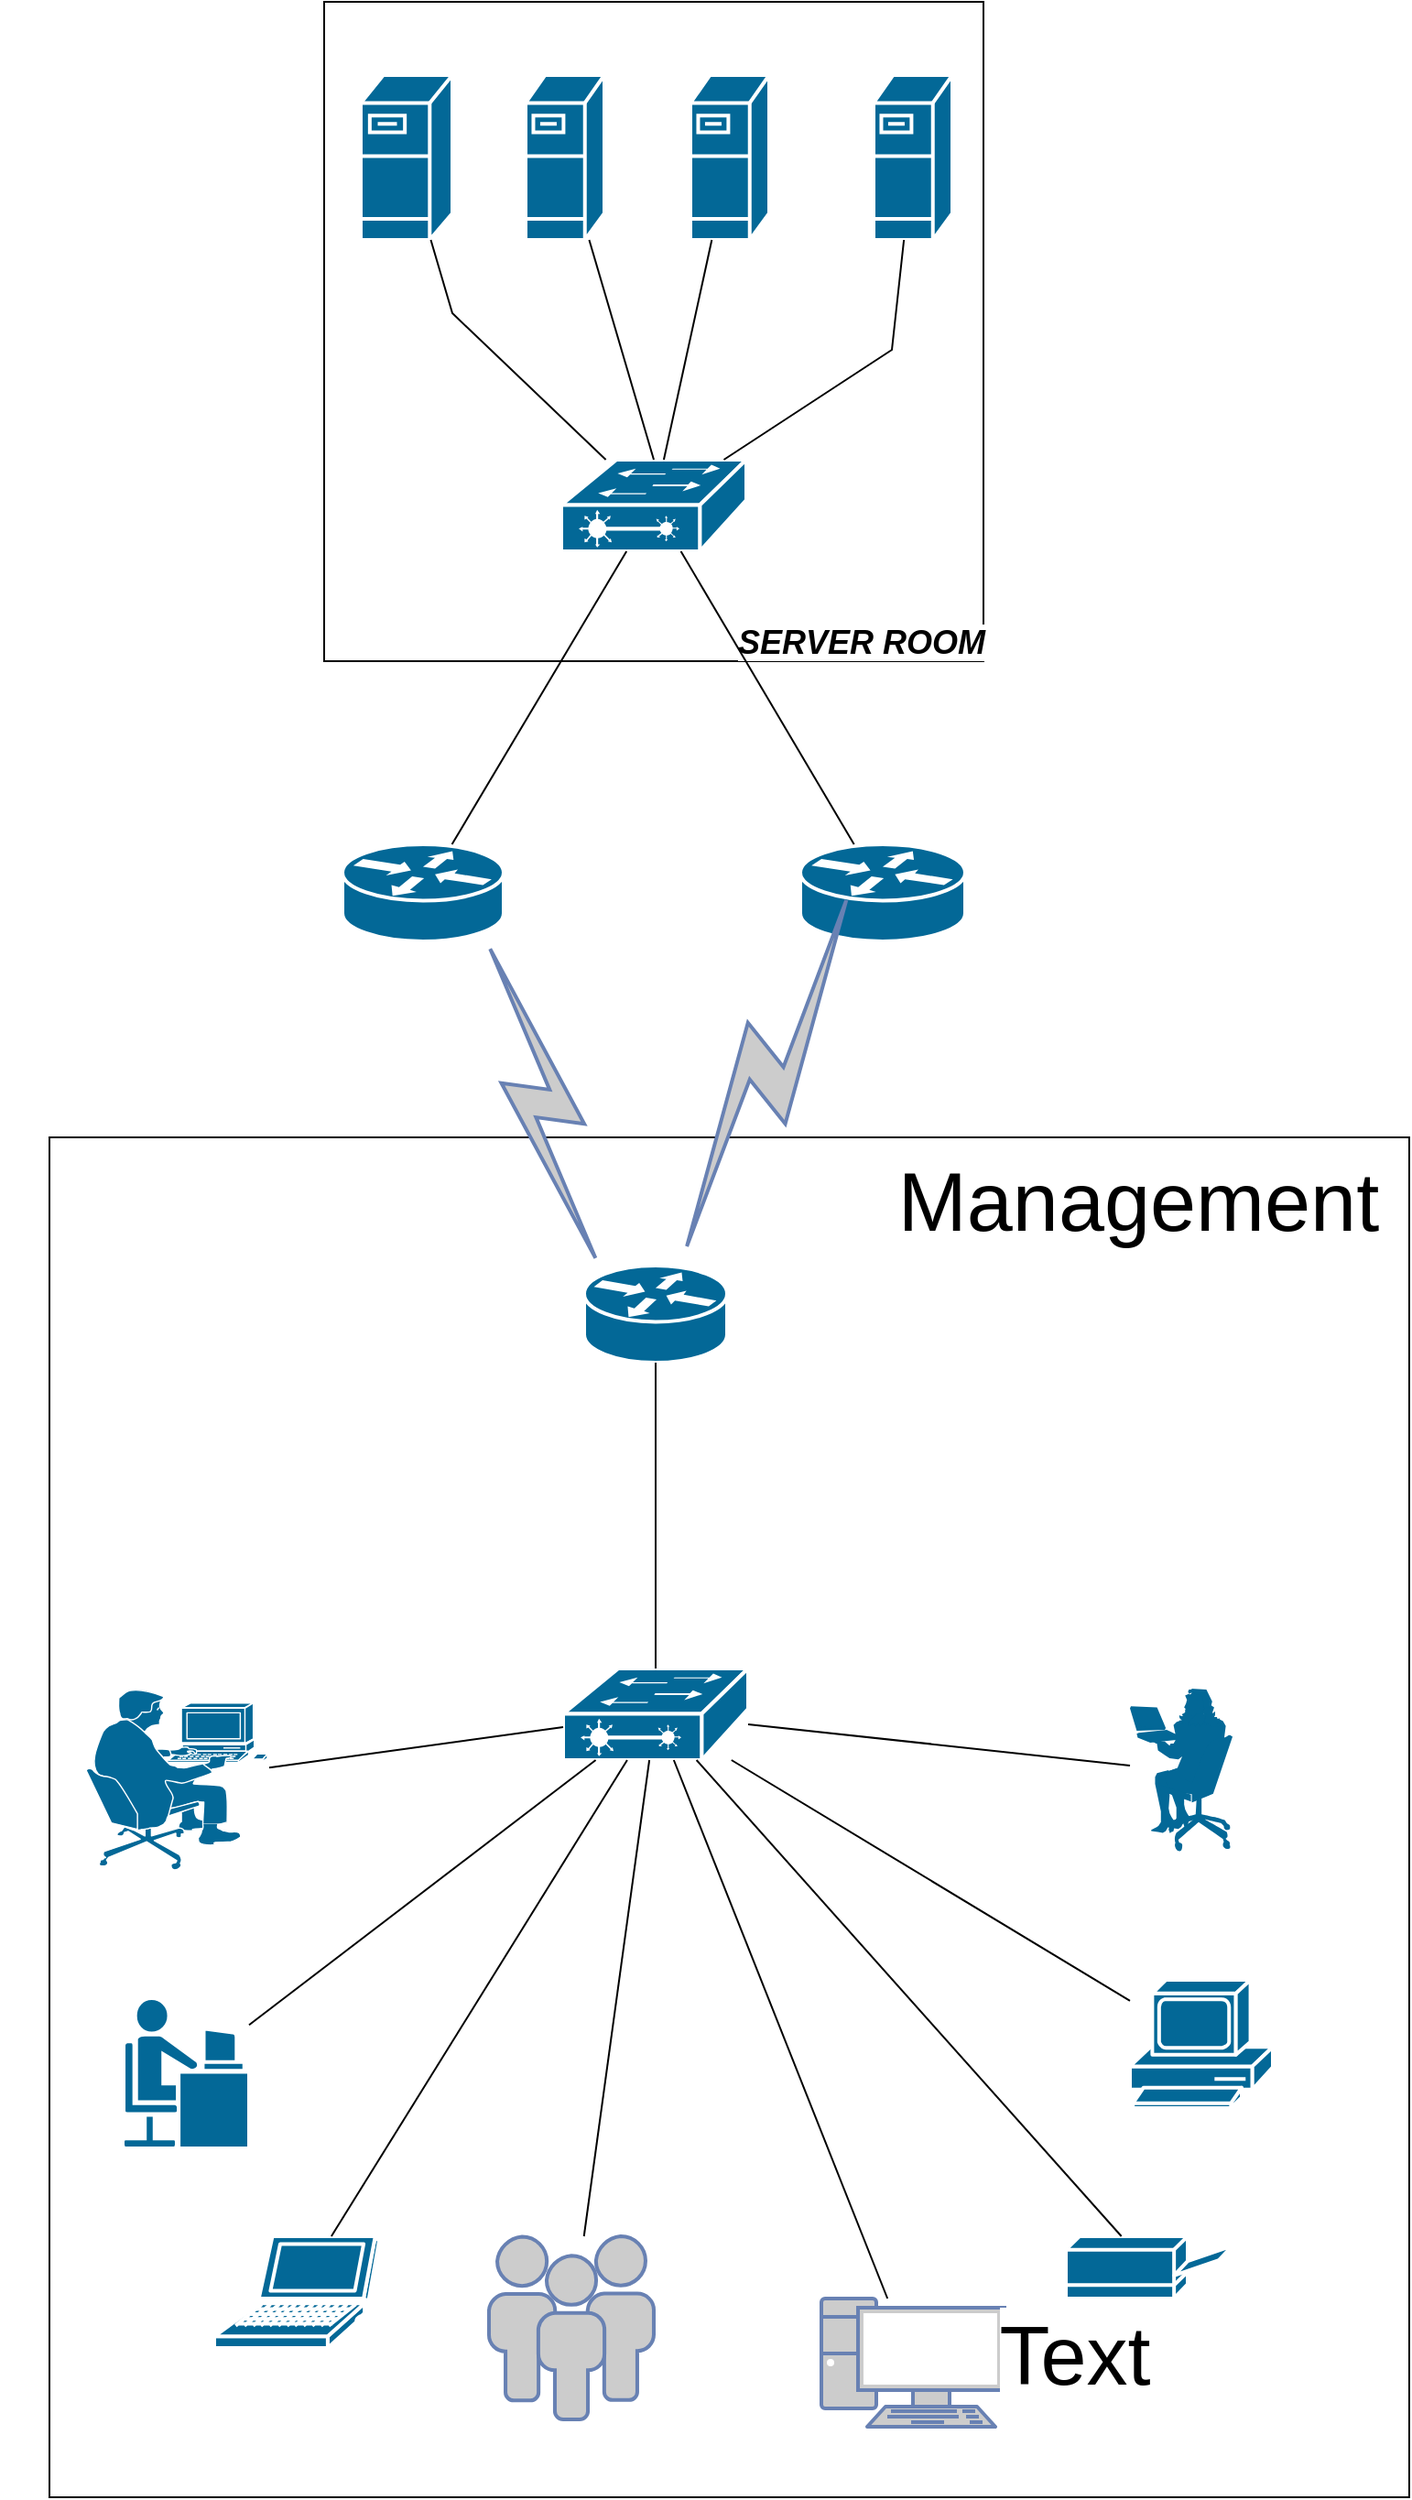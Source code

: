 <mxfile version="16.6.5" type="device"><diagram id="I0W5fS5LRaxKxFZAML5S" name="Page-1"><mxGraphModel dx="1670" dy="3624" grid="1" gridSize="10" guides="1" tooltips="1" connect="1" arrows="1" fold="1" page="1" pageScale="1" pageWidth="827" pageHeight="1169" math="0" shadow="0"><root><mxCell id="0"/><mxCell id="1" parent="0"/><mxCell id="aA224XG_lAUqw9ENQd_d-1" value="" style="whiteSpace=wrap;html=1;aspect=fixed;fontStyle=3;labelBackgroundColor=#FFFFFF;" vertex="1" parent="1"><mxGeometry x="1340" y="-2090" width="360" height="360" as="geometry"/></mxCell><mxCell id="aA224XG_lAUqw9ENQd_d-3" value="" style="shape=mxgraph.cisco.servers.fileserver;sketch=0;html=1;pointerEvents=1;dashed=0;fillColor=#036897;strokeColor=#ffffff;strokeWidth=2;verticalLabelPosition=bottom;verticalAlign=top;align=center;outlineConnect=0;" vertex="1" parent="1"><mxGeometry x="1360" y="-2050" width="50" height="90" as="geometry"/></mxCell><mxCell id="aA224XG_lAUqw9ENQd_d-4" value="" style="shape=mxgraph.cisco.servers.fileserver;sketch=0;html=1;pointerEvents=1;dashed=0;fillColor=#036897;strokeColor=#ffffff;strokeWidth=2;verticalLabelPosition=bottom;verticalAlign=top;align=center;outlineConnect=0;" vertex="1" parent="1"><mxGeometry x="1450" y="-2050" width="43" height="90" as="geometry"/></mxCell><mxCell id="aA224XG_lAUqw9ENQd_d-5" value="" style="shape=mxgraph.cisco.servers.fileserver;sketch=0;html=1;pointerEvents=1;dashed=0;fillColor=#036897;strokeColor=#ffffff;strokeWidth=2;verticalLabelPosition=bottom;verticalAlign=top;align=center;outlineConnect=0;" vertex="1" parent="1"><mxGeometry x="1540" y="-2050" width="43" height="90" as="geometry"/></mxCell><mxCell id="aA224XG_lAUqw9ENQd_d-6" value="" style="shape=mxgraph.cisco.servers.fileserver;sketch=0;html=1;pointerEvents=1;dashed=0;fillColor=#036897;strokeColor=#ffffff;strokeWidth=2;verticalLabelPosition=bottom;verticalAlign=top;align=center;outlineConnect=0;" vertex="1" parent="1"><mxGeometry x="1640" y="-2050" width="43" height="90" as="geometry"/></mxCell><mxCell id="aA224XG_lAUqw9ENQd_d-7" value="" style="shape=mxgraph.cisco.switches.layer_2_remote_switch;sketch=0;html=1;pointerEvents=1;dashed=0;fillColor=#036897;strokeColor=#ffffff;strokeWidth=2;verticalLabelPosition=bottom;verticalAlign=top;align=center;outlineConnect=0;" vertex="1" parent="1"><mxGeometry x="1469.5" y="-1840" width="101" height="50" as="geometry"/></mxCell><mxCell id="aA224XG_lAUqw9ENQd_d-8" value="" style="endArrow=none;html=1;rounded=0;" edge="1" parent="1" source="aA224XG_lAUqw9ENQd_d-3" target="aA224XG_lAUqw9ENQd_d-7"><mxGeometry width="50" height="50" relative="1" as="geometry"><mxPoint x="1220" y="-1810" as="sourcePoint"/><mxPoint x="1260" y="-1860" as="targetPoint"/><Array as="points"><mxPoint x="1410" y="-1920"/></Array></mxGeometry></mxCell><mxCell id="aA224XG_lAUqw9ENQd_d-9" value="" style="endArrow=none;html=1;rounded=0;exitX=0.5;exitY=0;exitDx=0;exitDy=0;exitPerimeter=0;" edge="1" parent="1" source="aA224XG_lAUqw9ENQd_d-7" target="aA224XG_lAUqw9ENQd_d-4"><mxGeometry width="50" height="50" relative="1" as="geometry"><mxPoint x="1480" y="-1880" as="sourcePoint"/><mxPoint x="1530" y="-1930" as="targetPoint"/></mxGeometry></mxCell><mxCell id="aA224XG_lAUqw9ENQd_d-11" value="" style="endArrow=none;html=1;rounded=0;" edge="1" parent="1" source="aA224XG_lAUqw9ENQd_d-7" target="aA224XG_lAUqw9ENQd_d-5"><mxGeometry width="50" height="50" relative="1" as="geometry"><mxPoint x="1570" y="-1870" as="sourcePoint"/><mxPoint x="1620" y="-1920" as="targetPoint"/></mxGeometry></mxCell><mxCell id="aA224XG_lAUqw9ENQd_d-12" value="" style="endArrow=none;html=1;rounded=0;" edge="1" parent="1" source="aA224XG_lAUqw9ENQd_d-7" target="aA224XG_lAUqw9ENQd_d-6"><mxGeometry width="50" height="50" relative="1" as="geometry"><mxPoint x="1620" y="-1860" as="sourcePoint"/><mxPoint x="1670" y="-1910" as="targetPoint"/><Array as="points"><mxPoint x="1650" y="-1900"/></Array></mxGeometry></mxCell><mxCell id="aA224XG_lAUqw9ENQd_d-13" value="&lt;h3 style=&quot;font-size: 18px;&quot;&gt;&lt;b style=&quot;font-size: 18px;&quot;&gt;&lt;i style=&quot;background-color: rgb(255, 255, 255); font-size: 18px;&quot;&gt;SERVER ROOM&lt;/i&gt;&lt;/b&gt;&lt;/h3&gt;" style="text;html=1;strokeColor=none;fillColor=none;align=center;verticalAlign=middle;whiteSpace=wrap;rounded=0;fontSize=18;" vertex="1" parent="1"><mxGeometry x="1547" y="-1780" width="173" height="80" as="geometry"/></mxCell><mxCell id="aA224XG_lAUqw9ENQd_d-14" value="" style="shape=mxgraph.cisco.routers.router;sketch=0;html=1;pointerEvents=1;dashed=0;fillColor=#036897;strokeColor=#ffffff;strokeWidth=2;verticalLabelPosition=bottom;verticalAlign=top;align=center;outlineConnect=0;labelBackgroundColor=#FFFFFF;" vertex="1" parent="1"><mxGeometry x="1350" y="-1630" width="88" height="53" as="geometry"/></mxCell><mxCell id="aA224XG_lAUqw9ENQd_d-15" value="" style="shape=mxgraph.cisco.routers.router;sketch=0;html=1;pointerEvents=1;dashed=0;fillColor=#036897;strokeColor=#ffffff;strokeWidth=2;verticalLabelPosition=bottom;verticalAlign=top;align=center;outlineConnect=0;labelBackgroundColor=#FFFFFF;" vertex="1" parent="1"><mxGeometry x="1600" y="-1630" width="90" height="53" as="geometry"/></mxCell><mxCell id="aA224XG_lAUqw9ENQd_d-22" value="" style="endArrow=none;html=1;rounded=0;" edge="1" parent="1" source="aA224XG_lAUqw9ENQd_d-14" target="aA224XG_lAUqw9ENQd_d-7"><mxGeometry width="50" height="50" relative="1" as="geometry"><mxPoint x="1420" y="-1690" as="sourcePoint"/><mxPoint x="1470" y="-1740" as="targetPoint"/></mxGeometry></mxCell><mxCell id="aA224XG_lAUqw9ENQd_d-23" value="" style="endArrow=none;html=1;rounded=0;" edge="1" parent="1" source="aA224XG_lAUqw9ENQd_d-15" target="aA224XG_lAUqw9ENQd_d-7"><mxGeometry width="50" height="50" relative="1" as="geometry"><mxPoint x="1590" y="-1670" as="sourcePoint"/><mxPoint x="1640" y="-1720" as="targetPoint"/></mxGeometry></mxCell><mxCell id="aA224XG_lAUqw9ENQd_d-26" value="" style="shape=mxgraph.cisco.switches.layer_2_remote_switch;sketch=0;html=1;pointerEvents=1;dashed=0;fillColor=#036897;strokeColor=#ffffff;strokeWidth=2;verticalLabelPosition=bottom;verticalAlign=top;align=center;outlineConnect=0;" vertex="1" parent="1"><mxGeometry x="1482" y="-1169" width="101" height="50" as="geometry"/></mxCell><mxCell id="aA224XG_lAUqw9ENQd_d-32" value="" style="whiteSpace=wrap;html=1;aspect=fixed;labelBackgroundColor=#FFFFFF;" vertex="1" parent="1"><mxGeometry x="1190" y="-1470" width="742.5" height="742.5" as="geometry"/></mxCell><mxCell id="aA224XG_lAUqw9ENQd_d-34" value="" style="shape=mxgraph.cisco.routers.router;sketch=0;html=1;pointerEvents=1;dashed=0;fillColor=#036897;strokeColor=#ffffff;strokeWidth=2;verticalLabelPosition=bottom;verticalAlign=top;align=center;outlineConnect=0;labelBackgroundColor=#FFFFFF;" vertex="1" parent="1"><mxGeometry x="1482" y="-1400" width="78" height="53" as="geometry"/></mxCell><mxCell id="aA224XG_lAUqw9ENQd_d-38" value="" style="html=1;outlineConnect=0;fillColor=#CCCCCC;strokeColor=#6881B3;gradientColor=none;gradientDirection=north;strokeWidth=2;shape=mxgraph.networks.comm_link_edge;html=1;rounded=0;entryX=0.333;entryY=0.377;entryDx=0;entryDy=0;entryPerimeter=0;" edge="1" parent="1" source="aA224XG_lAUqw9ENQd_d-34" target="aA224XG_lAUqw9ENQd_d-15"><mxGeometry width="100" height="100" relative="1" as="geometry"><mxPoint x="1510" y="-1430" as="sourcePoint"/><mxPoint x="1610" y="-1530" as="targetPoint"/></mxGeometry></mxCell><mxCell id="aA224XG_lAUqw9ENQd_d-40" value="" style="html=1;outlineConnect=0;fillColor=#CCCCCC;strokeColor=#6881B3;gradientColor=none;gradientDirection=north;strokeWidth=2;shape=mxgraph.networks.comm_link_edge;html=1;rounded=0;exitX=0.12;exitY=0.1;exitDx=0;exitDy=0;exitPerimeter=0;entryX=0.88;entryY=0.9;entryDx=0;entryDy=0;entryPerimeter=0;" edge="1" parent="1" source="aA224XG_lAUqw9ENQd_d-34" target="aA224XG_lAUqw9ENQd_d-14"><mxGeometry width="100" height="100" relative="1" as="geometry"><mxPoint x="1201" y="-1190" as="sourcePoint"/><mxPoint x="1320" y="-1410" as="targetPoint"/><Array as="points"><mxPoint x="1181" y="-1320"/></Array></mxGeometry></mxCell><mxCell id="aA224XG_lAUqw9ENQd_d-42" value="" style="shape=mxgraph.cisco.switches.layer_2_remote_switch;sketch=0;html=1;pointerEvents=1;dashed=0;fillColor=#036897;strokeColor=#ffffff;strokeWidth=2;verticalLabelPosition=bottom;verticalAlign=top;align=center;outlineConnect=0;labelBackgroundColor=#FFFFFF;" vertex="1" parent="1"><mxGeometry x="1470.5" y="-1180" width="101" height="50" as="geometry"/></mxCell><mxCell id="aA224XG_lAUqw9ENQd_d-43" value="" style="endArrow=none;html=1;rounded=0;entryX=0.5;entryY=1;entryDx=0;entryDy=0;entryPerimeter=0;fontStyle=1;fontSize=45;" edge="1" parent="1" source="aA224XG_lAUqw9ENQd_d-42" target="aA224XG_lAUqw9ENQd_d-34"><mxGeometry width="50" height="50" relative="1" as="geometry"><mxPoint x="1530" y="-1240" as="sourcePoint"/><mxPoint x="1580" y="-1290" as="targetPoint"/></mxGeometry></mxCell><mxCell id="aA224XG_lAUqw9ENQd_d-44" value="" style="shape=mxgraph.cisco.people.pc_man;sketch=0;html=1;pointerEvents=1;dashed=0;fillColor=#036897;strokeColor=#ffffff;strokeWidth=2;verticalLabelPosition=bottom;verticalAlign=top;align=center;outlineConnect=0;labelBackgroundColor=#FFFFFF;fontSize=45;" vertex="1" parent="1"><mxGeometry x="1210" y="-1169" width="100" height="100" as="geometry"/></mxCell><mxCell id="aA224XG_lAUqw9ENQd_d-46" value="" style="shape=mxgraph.cisco.people.androgenous_person;sketch=0;html=1;pointerEvents=1;dashed=0;fillColor=#036897;strokeColor=#ffffff;strokeWidth=2;verticalLabelPosition=bottom;verticalAlign=top;align=center;outlineConnect=0;labelBackgroundColor=#FFFFFF;fontSize=45;" vertex="1" parent="1"><mxGeometry x="1230" y="-1000" width="69" height="82" as="geometry"/></mxCell><mxCell id="aA224XG_lAUqw9ENQd_d-47" value="" style="shape=mxgraph.cisco.people.sitting_woman;sketch=0;html=1;pointerEvents=1;dashed=0;fillColor=#036897;strokeColor=#ffffff;strokeWidth=2;verticalLabelPosition=bottom;verticalAlign=top;align=center;outlineConnect=0;labelBackgroundColor=#FFFFFF;fontSize=45;" vertex="1" parent="1"><mxGeometry x="1780" y="-1169" width="56" height="90" as="geometry"/></mxCell><mxCell id="aA224XG_lAUqw9ENQd_d-48" value="" style="shape=mxgraph.cisco.computers_and_peripherals.pc;sketch=0;html=1;pointerEvents=1;dashed=0;fillColor=#036897;strokeColor=#ffffff;strokeWidth=2;verticalLabelPosition=bottom;verticalAlign=top;align=center;outlineConnect=0;labelBackgroundColor=#FFFFFF;fontSize=45;" vertex="1" parent="1"><mxGeometry x="1780" y="-1010" width="78" height="70" as="geometry"/></mxCell><mxCell id="aA224XG_lAUqw9ENQd_d-49" value="" style="shape=mxgraph.cisco.computers_and_peripherals.printer;sketch=0;html=1;pointerEvents=1;dashed=0;fillColor=#036897;strokeColor=#ffffff;strokeWidth=2;verticalLabelPosition=bottom;verticalAlign=top;align=center;outlineConnect=0;labelBackgroundColor=#FFFFFF;fontSize=45;" vertex="1" parent="1"><mxGeometry x="1745" y="-870" width="91" height="34" as="geometry"/></mxCell><mxCell id="aA224XG_lAUqw9ENQd_d-50" value="" style="shape=mxgraph.cisco.computers_and_peripherals.laptop;sketch=0;html=1;pointerEvents=1;dashed=0;fillColor=#036897;strokeColor=#ffffff;strokeWidth=2;verticalLabelPosition=bottom;verticalAlign=top;align=center;outlineConnect=0;labelBackgroundColor=#FFFFFF;fontSize=45;" vertex="1" parent="1"><mxGeometry x="1280" y="-870" width="90" height="61" as="geometry"/></mxCell><mxCell id="aA224XG_lAUqw9ENQd_d-51" value="" style="fontColor=#0066CC;verticalAlign=top;verticalLabelPosition=bottom;labelPosition=center;align=center;html=1;outlineConnect=0;fillColor=#CCCCCC;strokeColor=#6881B3;gradientColor=none;gradientDirection=north;strokeWidth=2;shape=mxgraph.networks.pc;labelBackgroundColor=#FFFFFF;fontSize=45;" vertex="1" parent="1"><mxGeometry x="1611.5" y="-836" width="100" height="70" as="geometry"/></mxCell><mxCell id="aA224XG_lAUqw9ENQd_d-52" value="" style="fontColor=#0066CC;verticalAlign=top;verticalLabelPosition=bottom;labelPosition=center;align=center;html=1;outlineConnect=0;fillColor=#CCCCCC;strokeColor=#6881B3;gradientColor=none;gradientDirection=north;strokeWidth=2;shape=mxgraph.networks.users;labelBackgroundColor=#FFFFFF;fontSize=45;" vertex="1" parent="1"><mxGeometry x="1430" y="-870" width="90" height="100" as="geometry"/></mxCell><mxCell id="aA224XG_lAUqw9ENQd_d-53" value="" style="endArrow=none;html=1;rounded=0;fontSize=45;" edge="1" parent="1" source="aA224XG_lAUqw9ENQd_d-48" target="aA224XG_lAUqw9ENQd_d-42"><mxGeometry width="50" height="50" relative="1" as="geometry"><mxPoint x="1750" y="-950" as="sourcePoint"/><mxPoint x="1800" y="-1000" as="targetPoint"/></mxGeometry></mxCell><mxCell id="aA224XG_lAUqw9ENQd_d-54" value="" style="endArrow=none;html=1;rounded=0;fontSize=45;" edge="1" parent="1" source="aA224XG_lAUqw9ENQd_d-44" target="aA224XG_lAUqw9ENQd_d-42"><mxGeometry width="50" height="50" relative="1" as="geometry"><mxPoint x="1370" y="-1110" as="sourcePoint"/><mxPoint x="1420" y="-1160" as="targetPoint"/></mxGeometry></mxCell><mxCell id="aA224XG_lAUqw9ENQd_d-55" value="" style="endArrow=none;html=1;rounded=0;fontSize=45;" edge="1" parent="1" source="aA224XG_lAUqw9ENQd_d-46" target="aA224XG_lAUqw9ENQd_d-42"><mxGeometry width="50" height="50" relative="1" as="geometry"><mxPoint x="1390" y="-980" as="sourcePoint"/><mxPoint x="1440" y="-1030" as="targetPoint"/></mxGeometry></mxCell><mxCell id="aA224XG_lAUqw9ENQd_d-56" value="" style="endArrow=none;html=1;rounded=0;fontSize=45;" edge="1" parent="1" source="aA224XG_lAUqw9ENQd_d-50" target="aA224XG_lAUqw9ENQd_d-42"><mxGeometry width="50" height="50" relative="1" as="geometry"><mxPoint x="1430" y="-980" as="sourcePoint"/><mxPoint x="1480" y="-1030" as="targetPoint"/></mxGeometry></mxCell><mxCell id="aA224XG_lAUqw9ENQd_d-57" value="" style="endArrow=none;html=1;rounded=0;fontSize=45;" edge="1" parent="1" source="aA224XG_lAUqw9ENQd_d-52" target="aA224XG_lAUqw9ENQd_d-42"><mxGeometry width="50" height="50" relative="1" as="geometry"><mxPoint x="1510" y="-960" as="sourcePoint"/><mxPoint x="1560" y="-1010" as="targetPoint"/></mxGeometry></mxCell><mxCell id="aA224XG_lAUqw9ENQd_d-58" value="" style="endArrow=none;html=1;rounded=0;fontSize=45;" edge="1" parent="1" source="aA224XG_lAUqw9ENQd_d-51" target="aA224XG_lAUqw9ENQd_d-42"><mxGeometry width="50" height="50" relative="1" as="geometry"><mxPoint x="1650" y="-980" as="sourcePoint"/><mxPoint x="1700" y="-1030" as="targetPoint"/></mxGeometry></mxCell><mxCell id="aA224XG_lAUqw9ENQd_d-59" value="" style="endArrow=none;html=1;rounded=0;fontSize=45;" edge="1" parent="1" source="aA224XG_lAUqw9ENQd_d-49" target="aA224XG_lAUqw9ENQd_d-42"><mxGeometry width="50" height="50" relative="1" as="geometry"><mxPoint x="1610" y="-1050" as="sourcePoint"/><mxPoint x="1660" y="-1100" as="targetPoint"/></mxGeometry></mxCell><mxCell id="aA224XG_lAUqw9ENQd_d-60" value="" style="endArrow=none;html=1;rounded=0;fontSize=45;" edge="1" parent="1" source="aA224XG_lAUqw9ENQd_d-47" target="aA224XG_lAUqw9ENQd_d-42"><mxGeometry width="50" height="50" relative="1" as="geometry"><mxPoint x="1670" y="-1030" as="sourcePoint"/><mxPoint x="1720" y="-1080" as="targetPoint"/></mxGeometry></mxCell><mxCell id="aA224XG_lAUqw9ENQd_d-61" value="Text" style="text;html=1;strokeColor=none;fillColor=none;align=center;verticalAlign=middle;whiteSpace=wrap;rounded=0;labelBackgroundColor=#FFFFFF;fontSize=45;" vertex="1" parent="1"><mxGeometry x="1720" y="-820" width="60" height="30" as="geometry"/></mxCell><mxCell id="aA224XG_lAUqw9ENQd_d-62" value="Management&amp;nbsp;" style="text;html=1;strokeColor=none;fillColor=none;align=center;verticalAlign=middle;whiteSpace=wrap;rounded=0;labelBackgroundColor=#FFFFFF;fontSize=45;" vertex="1" parent="1"><mxGeometry x="1760.5" y="-1450" width="60" height="30" as="geometry"/></mxCell></root></mxGraphModel></diagram></mxfile>
